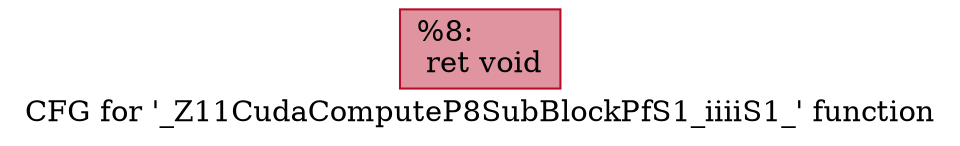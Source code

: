 digraph "CFG for '_Z11CudaComputeP8SubBlockPfS1_iiiiS1_' function" {
	label="CFG for '_Z11CudaComputeP8SubBlockPfS1_iiiiS1_' function";

	Node0x48183a0 [shape=record,color="#b70d28ff", style=filled, fillcolor="#b70d2870",label="{%8:\l  ret void\l}"];
}
